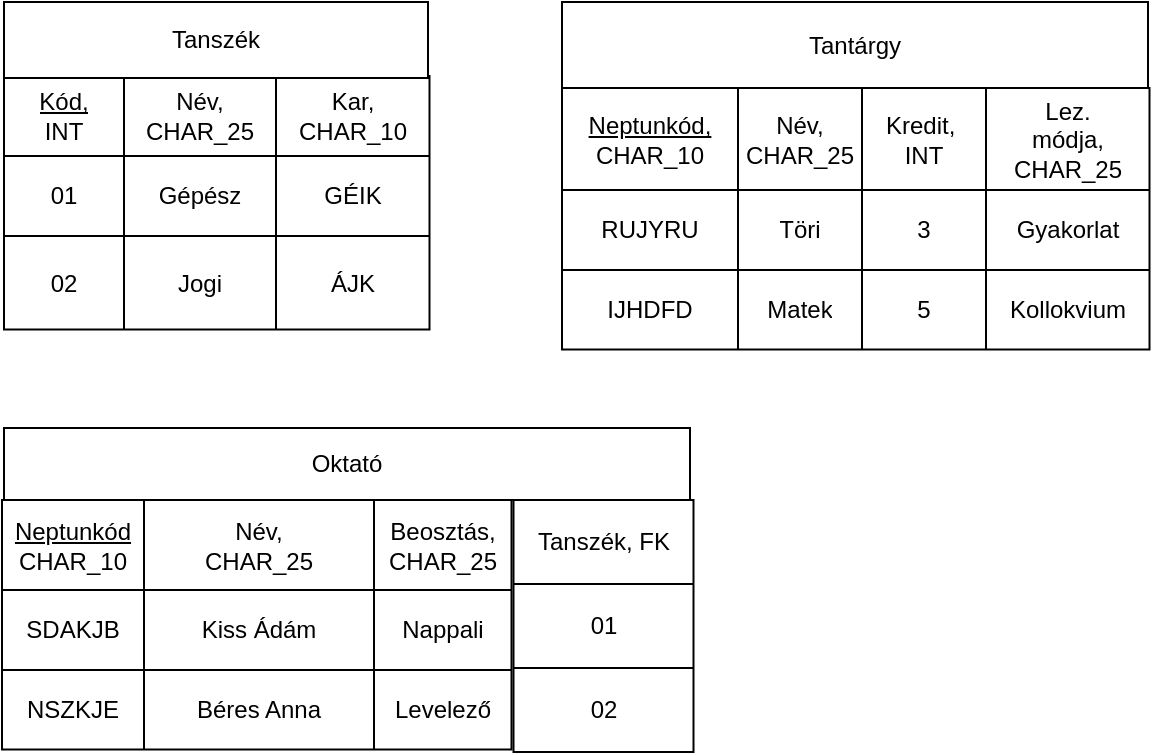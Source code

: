 <mxfile version="25.0.1">
  <diagram name="1 oldal" id="vpGvbZXNpd4n4w4tUZ-i">
    <mxGraphModel dx="1555" dy="727" grid="1" gridSize="10" guides="1" tooltips="1" connect="1" arrows="1" fold="1" page="1" pageScale="1" pageWidth="827" pageHeight="1169" math="0" shadow="0">
      <root>
        <mxCell id="0" />
        <mxCell id="1" parent="0" />
        <mxCell id="91050afHrKJ3-JigwppK-312" value="" style="shape=table;startSize=0;container=1;collapsible=0;childLayout=tableLayout;" vertex="1" parent="1">
          <mxGeometry x="128" y="187" width="212.75" height="126.75" as="geometry" />
        </mxCell>
        <mxCell id="91050afHrKJ3-JigwppK-313" value="" style="shape=tableRow;horizontal=0;startSize=0;swimlaneHead=0;swimlaneBody=0;strokeColor=inherit;top=0;left=0;bottom=0;right=0;collapsible=0;dropTarget=0;fillColor=none;points=[[0,0.5],[1,0.5]];portConstraint=eastwest;" vertex="1" parent="91050afHrKJ3-JigwppK-312">
          <mxGeometry width="212.75" height="40" as="geometry" />
        </mxCell>
        <mxCell id="91050afHrKJ3-JigwppK-314" value="&lt;u&gt;Kód,&lt;/u&gt;&lt;div&gt;INT&lt;/div&gt;" style="shape=partialRectangle;html=1;whiteSpace=wrap;connectable=0;strokeColor=inherit;overflow=hidden;fillColor=none;top=0;left=0;bottom=0;right=0;pointerEvents=1;" vertex="1" parent="91050afHrKJ3-JigwppK-313">
          <mxGeometry width="60" height="40" as="geometry">
            <mxRectangle width="60" height="40" as="alternateBounds" />
          </mxGeometry>
        </mxCell>
        <mxCell id="91050afHrKJ3-JigwppK-315" value="Név,&lt;div&gt;CHAR_25&lt;br&gt;&lt;/div&gt;" style="shape=partialRectangle;html=1;whiteSpace=wrap;connectable=0;strokeColor=inherit;overflow=hidden;fillColor=none;top=0;left=0;bottom=0;right=0;pointerEvents=1;" vertex="1" parent="91050afHrKJ3-JigwppK-313">
          <mxGeometry x="60" width="76" height="40" as="geometry">
            <mxRectangle width="76" height="40" as="alternateBounds" />
          </mxGeometry>
        </mxCell>
        <mxCell id="91050afHrKJ3-JigwppK-316" value="Kar,&lt;div&gt;CHAR_10&lt;br&gt;&lt;/div&gt;" style="shape=partialRectangle;html=1;whiteSpace=wrap;connectable=0;strokeColor=inherit;overflow=hidden;fillColor=none;top=0;left=0;bottom=0;right=0;pointerEvents=1;" vertex="1" parent="91050afHrKJ3-JigwppK-313">
          <mxGeometry x="136" width="77" height="40" as="geometry">
            <mxRectangle width="77" height="40" as="alternateBounds" />
          </mxGeometry>
        </mxCell>
        <mxCell id="91050afHrKJ3-JigwppK-317" value="" style="shape=tableRow;horizontal=0;startSize=0;swimlaneHead=0;swimlaneBody=0;strokeColor=inherit;top=0;left=0;bottom=0;right=0;collapsible=0;dropTarget=0;fillColor=none;points=[[0,0.5],[1,0.5]];portConstraint=eastwest;" vertex="1" parent="91050afHrKJ3-JigwppK-312">
          <mxGeometry y="40" width="212.75" height="40" as="geometry" />
        </mxCell>
        <mxCell id="91050afHrKJ3-JigwppK-318" value="01" style="shape=partialRectangle;html=1;whiteSpace=wrap;connectable=0;strokeColor=inherit;overflow=hidden;fillColor=none;top=0;left=0;bottom=0;right=0;pointerEvents=1;" vertex="1" parent="91050afHrKJ3-JigwppK-317">
          <mxGeometry width="60" height="40" as="geometry">
            <mxRectangle width="60" height="40" as="alternateBounds" />
          </mxGeometry>
        </mxCell>
        <mxCell id="91050afHrKJ3-JigwppK-319" value="Gépész" style="shape=partialRectangle;html=1;whiteSpace=wrap;connectable=0;strokeColor=inherit;overflow=hidden;fillColor=none;top=0;left=0;bottom=0;right=0;pointerEvents=1;" vertex="1" parent="91050afHrKJ3-JigwppK-317">
          <mxGeometry x="60" width="76" height="40" as="geometry">
            <mxRectangle width="76" height="40" as="alternateBounds" />
          </mxGeometry>
        </mxCell>
        <mxCell id="91050afHrKJ3-JigwppK-320" value="GÉIK" style="shape=partialRectangle;html=1;whiteSpace=wrap;connectable=0;strokeColor=inherit;overflow=hidden;fillColor=none;top=0;left=0;bottom=0;right=0;pointerEvents=1;" vertex="1" parent="91050afHrKJ3-JigwppK-317">
          <mxGeometry x="136" width="77" height="40" as="geometry">
            <mxRectangle width="77" height="40" as="alternateBounds" />
          </mxGeometry>
        </mxCell>
        <mxCell id="91050afHrKJ3-JigwppK-321" value="" style="shape=tableRow;horizontal=0;startSize=0;swimlaneHead=0;swimlaneBody=0;strokeColor=inherit;top=0;left=0;bottom=0;right=0;collapsible=0;dropTarget=0;fillColor=none;points=[[0,0.5],[1,0.5]];portConstraint=eastwest;" vertex="1" parent="91050afHrKJ3-JigwppK-312">
          <mxGeometry y="80" width="212.75" height="47" as="geometry" />
        </mxCell>
        <mxCell id="91050afHrKJ3-JigwppK-322" value="02" style="shape=partialRectangle;html=1;whiteSpace=wrap;connectable=0;strokeColor=inherit;overflow=hidden;fillColor=none;top=0;left=0;bottom=0;right=0;pointerEvents=1;" vertex="1" parent="91050afHrKJ3-JigwppK-321">
          <mxGeometry width="60" height="47" as="geometry">
            <mxRectangle width="60" height="47" as="alternateBounds" />
          </mxGeometry>
        </mxCell>
        <mxCell id="91050afHrKJ3-JigwppK-323" value="Jogi" style="shape=partialRectangle;html=1;whiteSpace=wrap;connectable=0;strokeColor=inherit;overflow=hidden;fillColor=none;top=0;left=0;bottom=0;right=0;pointerEvents=1;" vertex="1" parent="91050afHrKJ3-JigwppK-321">
          <mxGeometry x="60" width="76" height="47" as="geometry">
            <mxRectangle width="76" height="47" as="alternateBounds" />
          </mxGeometry>
        </mxCell>
        <mxCell id="91050afHrKJ3-JigwppK-324" value="ÁJK" style="shape=partialRectangle;html=1;whiteSpace=wrap;connectable=0;strokeColor=inherit;overflow=hidden;fillColor=none;top=0;left=0;bottom=0;right=0;pointerEvents=1;" vertex="1" parent="91050afHrKJ3-JigwppK-321">
          <mxGeometry x="136" width="77" height="47" as="geometry">
            <mxRectangle width="77" height="47" as="alternateBounds" />
          </mxGeometry>
        </mxCell>
        <mxCell id="91050afHrKJ3-JigwppK-325" value="" style="shape=table;startSize=0;container=1;collapsible=0;childLayout=tableLayout;" vertex="1" parent="1">
          <mxGeometry x="127" y="399" width="254.75" height="124.75" as="geometry" />
        </mxCell>
        <mxCell id="91050afHrKJ3-JigwppK-326" value="" style="shape=tableRow;horizontal=0;startSize=0;swimlaneHead=0;swimlaneBody=0;strokeColor=inherit;top=0;left=0;bottom=0;right=0;collapsible=0;dropTarget=0;fillColor=none;points=[[0,0.5],[1,0.5]];portConstraint=eastwest;" vertex="1" parent="91050afHrKJ3-JigwppK-325">
          <mxGeometry width="254.75" height="45" as="geometry" />
        </mxCell>
        <mxCell id="91050afHrKJ3-JigwppK-327" value="&lt;u&gt;Neptunkód&lt;/u&gt;&lt;div&gt;CHAR_10&lt;u&gt;&lt;br&gt;&lt;/u&gt;&lt;/div&gt;" style="shape=partialRectangle;html=1;whiteSpace=wrap;connectable=0;strokeColor=inherit;overflow=hidden;fillColor=none;top=0;left=0;bottom=0;right=0;pointerEvents=1;" vertex="1" parent="91050afHrKJ3-JigwppK-326">
          <mxGeometry width="71" height="45" as="geometry">
            <mxRectangle width="71" height="45" as="alternateBounds" />
          </mxGeometry>
        </mxCell>
        <mxCell id="91050afHrKJ3-JigwppK-328" value="Név,&lt;div&gt;CHAR_25&lt;/div&gt;" style="shape=partialRectangle;html=1;whiteSpace=wrap;connectable=0;strokeColor=inherit;overflow=hidden;fillColor=none;top=0;left=0;bottom=0;right=0;pointerEvents=1;" vertex="1" parent="91050afHrKJ3-JigwppK-326">
          <mxGeometry x="71" width="115" height="45" as="geometry">
            <mxRectangle width="115" height="45" as="alternateBounds" />
          </mxGeometry>
        </mxCell>
        <mxCell id="91050afHrKJ3-JigwppK-329" value="Beosztás,&lt;div&gt;CHAR_25&lt;/div&gt;" style="shape=partialRectangle;html=1;whiteSpace=wrap;connectable=0;strokeColor=inherit;overflow=hidden;fillColor=none;top=0;left=0;bottom=0;right=0;pointerEvents=1;" vertex="1" parent="91050afHrKJ3-JigwppK-326">
          <mxGeometry x="186" width="69" height="45" as="geometry">
            <mxRectangle width="69" height="45" as="alternateBounds" />
          </mxGeometry>
        </mxCell>
        <mxCell id="91050afHrKJ3-JigwppK-330" value="" style="shape=tableRow;horizontal=0;startSize=0;swimlaneHead=0;swimlaneBody=0;strokeColor=inherit;top=0;left=0;bottom=0;right=0;collapsible=0;dropTarget=0;fillColor=none;points=[[0,0.5],[1,0.5]];portConstraint=eastwest;" vertex="1" parent="91050afHrKJ3-JigwppK-325">
          <mxGeometry y="45" width="254.75" height="40" as="geometry" />
        </mxCell>
        <mxCell id="91050afHrKJ3-JigwppK-331" value="SDAKJB" style="shape=partialRectangle;html=1;whiteSpace=wrap;connectable=0;strokeColor=inherit;overflow=hidden;fillColor=none;top=0;left=0;bottom=0;right=0;pointerEvents=1;" vertex="1" parent="91050afHrKJ3-JigwppK-330">
          <mxGeometry width="71" height="40" as="geometry">
            <mxRectangle width="71" height="40" as="alternateBounds" />
          </mxGeometry>
        </mxCell>
        <mxCell id="91050afHrKJ3-JigwppK-332" value="Kiss Ádám" style="shape=partialRectangle;html=1;whiteSpace=wrap;connectable=0;strokeColor=inherit;overflow=hidden;fillColor=none;top=0;left=0;bottom=0;right=0;pointerEvents=1;" vertex="1" parent="91050afHrKJ3-JigwppK-330">
          <mxGeometry x="71" width="115" height="40" as="geometry">
            <mxRectangle width="115" height="40" as="alternateBounds" />
          </mxGeometry>
        </mxCell>
        <mxCell id="91050afHrKJ3-JigwppK-333" value="Nappali" style="shape=partialRectangle;html=1;whiteSpace=wrap;connectable=0;strokeColor=inherit;overflow=hidden;fillColor=none;top=0;left=0;bottom=0;right=0;pointerEvents=1;" vertex="1" parent="91050afHrKJ3-JigwppK-330">
          <mxGeometry x="186" width="69" height="40" as="geometry">
            <mxRectangle width="69" height="40" as="alternateBounds" />
          </mxGeometry>
        </mxCell>
        <mxCell id="91050afHrKJ3-JigwppK-334" value="" style="shape=tableRow;horizontal=0;startSize=0;swimlaneHead=0;swimlaneBody=0;strokeColor=inherit;top=0;left=0;bottom=0;right=0;collapsible=0;dropTarget=0;fillColor=none;points=[[0,0.5],[1,0.5]];portConstraint=eastwest;" vertex="1" parent="91050afHrKJ3-JigwppK-325">
          <mxGeometry y="85" width="254.75" height="40" as="geometry" />
        </mxCell>
        <mxCell id="91050afHrKJ3-JigwppK-335" value="NSZKJE" style="shape=partialRectangle;html=1;whiteSpace=wrap;connectable=0;strokeColor=inherit;overflow=hidden;fillColor=none;top=0;left=0;bottom=0;right=0;pointerEvents=1;" vertex="1" parent="91050afHrKJ3-JigwppK-334">
          <mxGeometry width="71" height="40" as="geometry">
            <mxRectangle width="71" height="40" as="alternateBounds" />
          </mxGeometry>
        </mxCell>
        <mxCell id="91050afHrKJ3-JigwppK-336" value="Béres Anna" style="shape=partialRectangle;html=1;whiteSpace=wrap;connectable=0;strokeColor=inherit;overflow=hidden;fillColor=none;top=0;left=0;bottom=0;right=0;pointerEvents=1;" vertex="1" parent="91050afHrKJ3-JigwppK-334">
          <mxGeometry x="71" width="115" height="40" as="geometry">
            <mxRectangle width="115" height="40" as="alternateBounds" />
          </mxGeometry>
        </mxCell>
        <mxCell id="91050afHrKJ3-JigwppK-337" value="Levelező" style="shape=partialRectangle;html=1;whiteSpace=wrap;connectable=0;strokeColor=inherit;overflow=hidden;fillColor=none;top=0;left=0;bottom=0;right=0;pointerEvents=1;" vertex="1" parent="91050afHrKJ3-JigwppK-334">
          <mxGeometry x="186" width="69" height="40" as="geometry">
            <mxRectangle width="69" height="40" as="alternateBounds" />
          </mxGeometry>
        </mxCell>
        <mxCell id="91050afHrKJ3-JigwppK-338" value="" style="shape=table;startSize=0;container=1;collapsible=0;childLayout=tableLayout;" vertex="1" parent="1">
          <mxGeometry x="407" y="193" width="293.75" height="130.75" as="geometry" />
        </mxCell>
        <mxCell id="91050afHrKJ3-JigwppK-339" value="" style="shape=tableRow;horizontal=0;startSize=0;swimlaneHead=0;swimlaneBody=0;strokeColor=inherit;top=0;left=0;bottom=0;right=0;collapsible=0;dropTarget=0;fillColor=none;points=[[0,0.5],[1,0.5]];portConstraint=eastwest;" vertex="1" parent="91050afHrKJ3-JigwppK-338">
          <mxGeometry width="293.75" height="51" as="geometry" />
        </mxCell>
        <mxCell id="91050afHrKJ3-JigwppK-340" value="&lt;u&gt;Neptunkód,&lt;/u&gt;&lt;div&gt;CHAR_10&lt;/div&gt;" style="shape=partialRectangle;html=1;whiteSpace=wrap;connectable=0;strokeColor=inherit;overflow=hidden;fillColor=none;top=0;left=0;bottom=0;right=0;pointerEvents=1;" vertex="1" parent="91050afHrKJ3-JigwppK-339">
          <mxGeometry width="88" height="51" as="geometry">
            <mxRectangle width="88" height="51" as="alternateBounds" />
          </mxGeometry>
        </mxCell>
        <mxCell id="91050afHrKJ3-JigwppK-341" value="Név,&lt;div&gt;CHAR_25&lt;/div&gt;" style="shape=partialRectangle;html=1;whiteSpace=wrap;connectable=0;strokeColor=inherit;overflow=hidden;fillColor=none;top=0;left=0;bottom=0;right=0;pointerEvents=1;" vertex="1" parent="91050afHrKJ3-JigwppK-339">
          <mxGeometry x="88" width="62" height="51" as="geometry">
            <mxRectangle width="62" height="51" as="alternateBounds" />
          </mxGeometry>
        </mxCell>
        <mxCell id="91050afHrKJ3-JigwppK-342" value="Kredit,&amp;nbsp;&lt;div&gt;INT&lt;/div&gt;" style="shape=partialRectangle;html=1;whiteSpace=wrap;connectable=0;strokeColor=inherit;overflow=hidden;fillColor=none;top=0;left=0;bottom=0;right=0;pointerEvents=1;" vertex="1" parent="91050afHrKJ3-JigwppK-339">
          <mxGeometry x="150" width="62" height="51" as="geometry">
            <mxRectangle width="62" height="51" as="alternateBounds" />
          </mxGeometry>
        </mxCell>
        <mxCell id="91050afHrKJ3-JigwppK-343" value="Lez.&lt;div&gt;módja,&lt;/div&gt;&lt;div&gt;CHAR_25&lt;/div&gt;" style="shape=partialRectangle;html=1;whiteSpace=wrap;connectable=0;strokeColor=inherit;overflow=hidden;fillColor=none;top=0;left=0;bottom=0;right=0;pointerEvents=1;" vertex="1" parent="91050afHrKJ3-JigwppK-339">
          <mxGeometry x="212" width="82" height="51" as="geometry">
            <mxRectangle width="82" height="51" as="alternateBounds" />
          </mxGeometry>
        </mxCell>
        <mxCell id="91050afHrKJ3-JigwppK-344" value="" style="shape=tableRow;horizontal=0;startSize=0;swimlaneHead=0;swimlaneBody=0;strokeColor=inherit;top=0;left=0;bottom=0;right=0;collapsible=0;dropTarget=0;fillColor=none;points=[[0,0.5],[1,0.5]];portConstraint=eastwest;" vertex="1" parent="91050afHrKJ3-JigwppK-338">
          <mxGeometry y="51" width="293.75" height="40" as="geometry" />
        </mxCell>
        <mxCell id="91050afHrKJ3-JigwppK-345" value="RUJYRU" style="shape=partialRectangle;html=1;whiteSpace=wrap;connectable=0;strokeColor=inherit;overflow=hidden;fillColor=none;top=0;left=0;bottom=0;right=0;pointerEvents=1;" vertex="1" parent="91050afHrKJ3-JigwppK-344">
          <mxGeometry width="88" height="40" as="geometry">
            <mxRectangle width="88" height="40" as="alternateBounds" />
          </mxGeometry>
        </mxCell>
        <mxCell id="91050afHrKJ3-JigwppK-346" value="Töri" style="shape=partialRectangle;html=1;whiteSpace=wrap;connectable=0;strokeColor=inherit;overflow=hidden;fillColor=none;top=0;left=0;bottom=0;right=0;pointerEvents=1;" vertex="1" parent="91050afHrKJ3-JigwppK-344">
          <mxGeometry x="88" width="62" height="40" as="geometry">
            <mxRectangle width="62" height="40" as="alternateBounds" />
          </mxGeometry>
        </mxCell>
        <mxCell id="91050afHrKJ3-JigwppK-347" value="3" style="shape=partialRectangle;html=1;whiteSpace=wrap;connectable=0;strokeColor=inherit;overflow=hidden;fillColor=none;top=0;left=0;bottom=0;right=0;pointerEvents=1;" vertex="1" parent="91050afHrKJ3-JigwppK-344">
          <mxGeometry x="150" width="62" height="40" as="geometry">
            <mxRectangle width="62" height="40" as="alternateBounds" />
          </mxGeometry>
        </mxCell>
        <mxCell id="91050afHrKJ3-JigwppK-348" value="Gyakorlat" style="shape=partialRectangle;html=1;whiteSpace=wrap;connectable=0;strokeColor=inherit;overflow=hidden;fillColor=none;top=0;left=0;bottom=0;right=0;pointerEvents=1;" vertex="1" parent="91050afHrKJ3-JigwppK-344">
          <mxGeometry x="212" width="82" height="40" as="geometry">
            <mxRectangle width="82" height="40" as="alternateBounds" />
          </mxGeometry>
        </mxCell>
        <mxCell id="91050afHrKJ3-JigwppK-349" value="" style="shape=tableRow;horizontal=0;startSize=0;swimlaneHead=0;swimlaneBody=0;strokeColor=inherit;top=0;left=0;bottom=0;right=0;collapsible=0;dropTarget=0;fillColor=none;points=[[0,0.5],[1,0.5]];portConstraint=eastwest;" vertex="1" parent="91050afHrKJ3-JigwppK-338">
          <mxGeometry y="91" width="293.75" height="40" as="geometry" />
        </mxCell>
        <mxCell id="91050afHrKJ3-JigwppK-350" value="IJHDFD" style="shape=partialRectangle;html=1;whiteSpace=wrap;connectable=0;strokeColor=inherit;overflow=hidden;fillColor=none;top=0;left=0;bottom=0;right=0;pointerEvents=1;" vertex="1" parent="91050afHrKJ3-JigwppK-349">
          <mxGeometry width="88" height="40" as="geometry">
            <mxRectangle width="88" height="40" as="alternateBounds" />
          </mxGeometry>
        </mxCell>
        <mxCell id="91050afHrKJ3-JigwppK-351" value="Matek" style="shape=partialRectangle;html=1;whiteSpace=wrap;connectable=0;strokeColor=inherit;overflow=hidden;fillColor=none;top=0;left=0;bottom=0;right=0;pointerEvents=1;" vertex="1" parent="91050afHrKJ3-JigwppK-349">
          <mxGeometry x="88" width="62" height="40" as="geometry">
            <mxRectangle width="62" height="40" as="alternateBounds" />
          </mxGeometry>
        </mxCell>
        <mxCell id="91050afHrKJ3-JigwppK-352" value="5" style="shape=partialRectangle;html=1;whiteSpace=wrap;connectable=0;strokeColor=inherit;overflow=hidden;fillColor=none;top=0;left=0;bottom=0;right=0;pointerEvents=1;" vertex="1" parent="91050afHrKJ3-JigwppK-349">
          <mxGeometry x="150" width="62" height="40" as="geometry">
            <mxRectangle width="62" height="40" as="alternateBounds" />
          </mxGeometry>
        </mxCell>
        <mxCell id="91050afHrKJ3-JigwppK-353" value="Kollokvium" style="shape=partialRectangle;html=1;whiteSpace=wrap;connectable=0;strokeColor=inherit;overflow=hidden;fillColor=none;top=0;left=0;bottom=0;right=0;pointerEvents=1;" vertex="1" parent="91050afHrKJ3-JigwppK-349">
          <mxGeometry x="212" width="82" height="40" as="geometry">
            <mxRectangle width="82" height="40" as="alternateBounds" />
          </mxGeometry>
        </mxCell>
        <mxCell id="91050afHrKJ3-JigwppK-354" value="" style="shape=table;startSize=0;container=1;collapsible=0;childLayout=tableLayout;" vertex="1" parent="1">
          <mxGeometry x="382.75" y="399" width="90" height="126" as="geometry" />
        </mxCell>
        <mxCell id="91050afHrKJ3-JigwppK-355" value="" style="shape=tableRow;horizontal=0;startSize=0;swimlaneHead=0;swimlaneBody=0;strokeColor=inherit;top=0;left=0;bottom=0;right=0;collapsible=0;dropTarget=0;fillColor=none;points=[[0,0.5],[1,0.5]];portConstraint=eastwest;" vertex="1" parent="91050afHrKJ3-JigwppK-354">
          <mxGeometry width="90" height="42" as="geometry" />
        </mxCell>
        <mxCell id="91050afHrKJ3-JigwppK-356" value="Tanszék, FK" style="shape=partialRectangle;html=1;whiteSpace=wrap;connectable=0;strokeColor=inherit;overflow=hidden;fillColor=none;top=0;left=0;bottom=0;right=0;pointerEvents=1;" vertex="1" parent="91050afHrKJ3-JigwppK-355">
          <mxGeometry width="90" height="42" as="geometry">
            <mxRectangle width="90" height="42" as="alternateBounds" />
          </mxGeometry>
        </mxCell>
        <mxCell id="91050afHrKJ3-JigwppK-357" value="" style="shape=tableRow;horizontal=0;startSize=0;swimlaneHead=0;swimlaneBody=0;strokeColor=inherit;top=0;left=0;bottom=0;right=0;collapsible=0;dropTarget=0;fillColor=none;points=[[0,0.5],[1,0.5]];portConstraint=eastwest;" vertex="1" parent="91050afHrKJ3-JigwppK-354">
          <mxGeometry y="42" width="90" height="42" as="geometry" />
        </mxCell>
        <mxCell id="91050afHrKJ3-JigwppK-358" value="01" style="shape=partialRectangle;html=1;whiteSpace=wrap;connectable=0;strokeColor=inherit;overflow=hidden;fillColor=none;top=0;left=0;bottom=0;right=0;pointerEvents=1;" vertex="1" parent="91050afHrKJ3-JigwppK-357">
          <mxGeometry width="90" height="42" as="geometry">
            <mxRectangle width="90" height="42" as="alternateBounds" />
          </mxGeometry>
        </mxCell>
        <mxCell id="91050afHrKJ3-JigwppK-359" value="" style="shape=tableRow;horizontal=0;startSize=0;swimlaneHead=0;swimlaneBody=0;strokeColor=inherit;top=0;left=0;bottom=0;right=0;collapsible=0;dropTarget=0;fillColor=none;points=[[0,0.5],[1,0.5]];portConstraint=eastwest;" vertex="1" parent="91050afHrKJ3-JigwppK-354">
          <mxGeometry y="84" width="90" height="42" as="geometry" />
        </mxCell>
        <mxCell id="91050afHrKJ3-JigwppK-360" value="02" style="shape=partialRectangle;html=1;whiteSpace=wrap;connectable=0;strokeColor=inherit;overflow=hidden;fillColor=none;top=0;left=0;bottom=0;right=0;pointerEvents=1;" vertex="1" parent="91050afHrKJ3-JigwppK-359">
          <mxGeometry width="90" height="42" as="geometry">
            <mxRectangle width="90" height="42" as="alternateBounds" />
          </mxGeometry>
        </mxCell>
        <mxCell id="91050afHrKJ3-JigwppK-374" value="Tantárgy" style="rounded=0;whiteSpace=wrap;html=1;" vertex="1" parent="1">
          <mxGeometry x="407" y="150" width="293" height="43" as="geometry" />
        </mxCell>
        <mxCell id="91050afHrKJ3-JigwppK-376" value="Oktató" style="rounded=0;whiteSpace=wrap;html=1;" vertex="1" parent="1">
          <mxGeometry x="128" y="363" width="343" height="36" as="geometry" />
        </mxCell>
        <mxCell id="91050afHrKJ3-JigwppK-377" value="Tanszék" style="rounded=0;whiteSpace=wrap;html=1;" vertex="1" parent="1">
          <mxGeometry x="128" y="150" width="212" height="38" as="geometry" />
        </mxCell>
      </root>
    </mxGraphModel>
  </diagram>
</mxfile>
